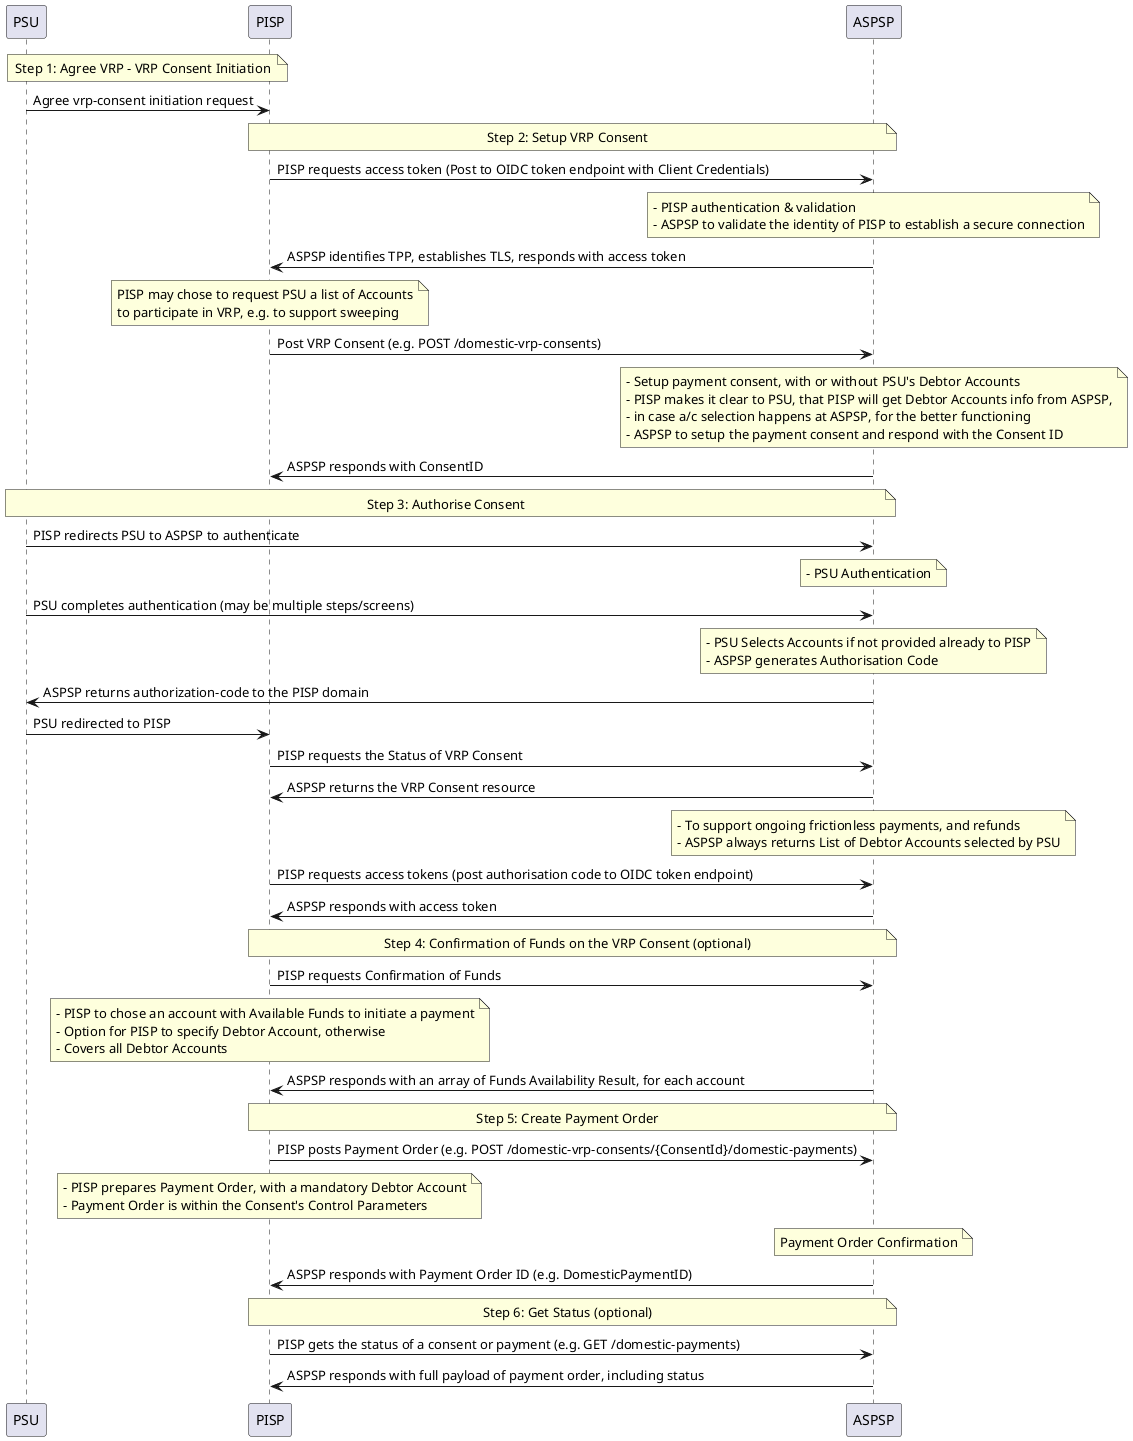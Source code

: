 @startuml vrp-consent-flow

participant PSU
participant PISP
participant ASPSP

note over PSU, PISP
Step 1: Agree VRP - VRP Consent Initiation
end note

PSU -> PISP: Agree vrp-consent initiation request

note over PISP, ASPSP
Step 2: Setup VRP Consent
end note

PISP -> ASPSP: PISP requests access token (Post to OIDC token endpoint with Client Credentials)
note over ASPSP
- PISP authentication & validation
- ASPSP to validate the identity of PISP to establish a secure connection
end note
ASPSP -> PISP: ASPSP identifies TPP, establishes TLS, responds with access token

note over PISP
 PISP may chose to request PSU a list of Accounts
 to participate in VRP, e.g. to support sweeping
end note

PISP -> ASPSP: Post VRP Consent (e.g. POST /domestic-vrp-consents)
note over ASPSP
- Setup payment consent, with or without PSU's Debtor Accounts
- PISP makes it clear to PSU, that PISP will get Debtor Accounts info from ASPSP,
- in case a/c selection happens at ASPSP, for the better functioning
- ASPSP to setup the payment consent and respond with the Consent ID
end note
ASPSP -> PISP: ASPSP responds with ConsentID

note over PSU, ASPSP
Step 3: Authorise Consent
end note

PSU -> ASPSP: PISP redirects PSU to ASPSP to authenticate
note over ASPSP
 - PSU Authentication
end note
PSU -> ASPSP: PSU completes authentication (may be multiple steps/screens)

note over ASPSP
    - PSU Selects Accounts if not provided already to PISP
    - ASPSP generates Authorisation Code
end note

ASPSP -> PSU: ASPSP returns authorization-code to the PISP domain

PSU -> PISP: PSU redirected to PISP

PISP -> ASPSP: PISP requests the Status of VRP Consent

ASPSP -> PISP: ASPSP returns the VRP Consent resource

note over ASPSP
    - To support ongoing frictionless payments, and refunds
    - ASPSP always returns List of Debtor Accounts selected by PSU
end note

PISP -> ASPSP: PISP requests access tokens (post authorisation code to OIDC token endpoint)

ASPSP -> PISP: ASPSP responds with access token

note over PISP, ASPSP
Step 4: Confirmation of Funds on the VRP Consent (optional)
end note
PISP -> ASPSP: PISP requests Confirmation of Funds

note over PISP
 - PISP to chose an account with Available Funds to initiate a payment
 - Option for PISP to specify Debtor Account, otherwise
 - Covers all Debtor Accounts
end note
ASPSP -> PISP: ASPSP responds with an array of Funds Availability Result, for each account

note over PISP, ASPSP
Step 5: Create Payment Order
end note

PISP -> ASPSP: PISP posts Payment Order (e.g. POST /domestic-vrp-consents/{ConsentId}/domestic-payments)

note over PISP
- PISP prepares Payment Order, with a mandatory Debtor Account
- Payment Order is within the Consent's Control Parameters
end note

note over ASPSP
Payment Order Confirmation
end note
ASPSP -> PISP: ASPSP responds with Payment Order ID (e.g. DomesticPaymentID)

note over PISP, ASPSP
Step 6: Get Status (optional)
end note

PISP -> ASPSP: PISP gets the status of a consent or payment (e.g. GET /domestic-payments)
ASPSP -> PISP: ASPSP responds with full payload of payment order, including status

@enduml